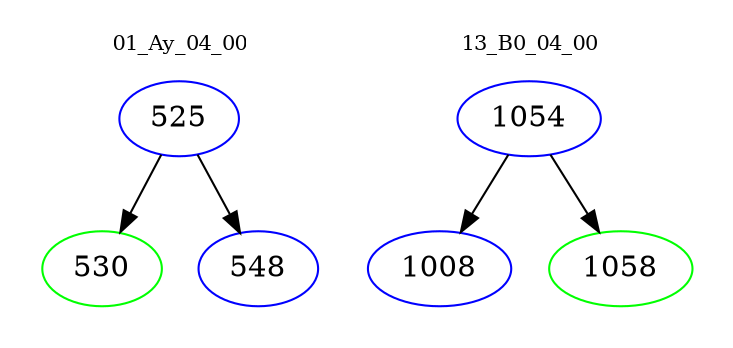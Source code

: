 digraph{
subgraph cluster_0 {
color = white
label = "01_Ay_04_00";
fontsize=10;
T0_525 [label="525", color="blue"]
T0_525 -> T0_530 [color="black"]
T0_530 [label="530", color="green"]
T0_525 -> T0_548 [color="black"]
T0_548 [label="548", color="blue"]
}
subgraph cluster_1 {
color = white
label = "13_B0_04_00";
fontsize=10;
T1_1054 [label="1054", color="blue"]
T1_1054 -> T1_1008 [color="black"]
T1_1008 [label="1008", color="blue"]
T1_1054 -> T1_1058 [color="black"]
T1_1058 [label="1058", color="green"]
}
}
